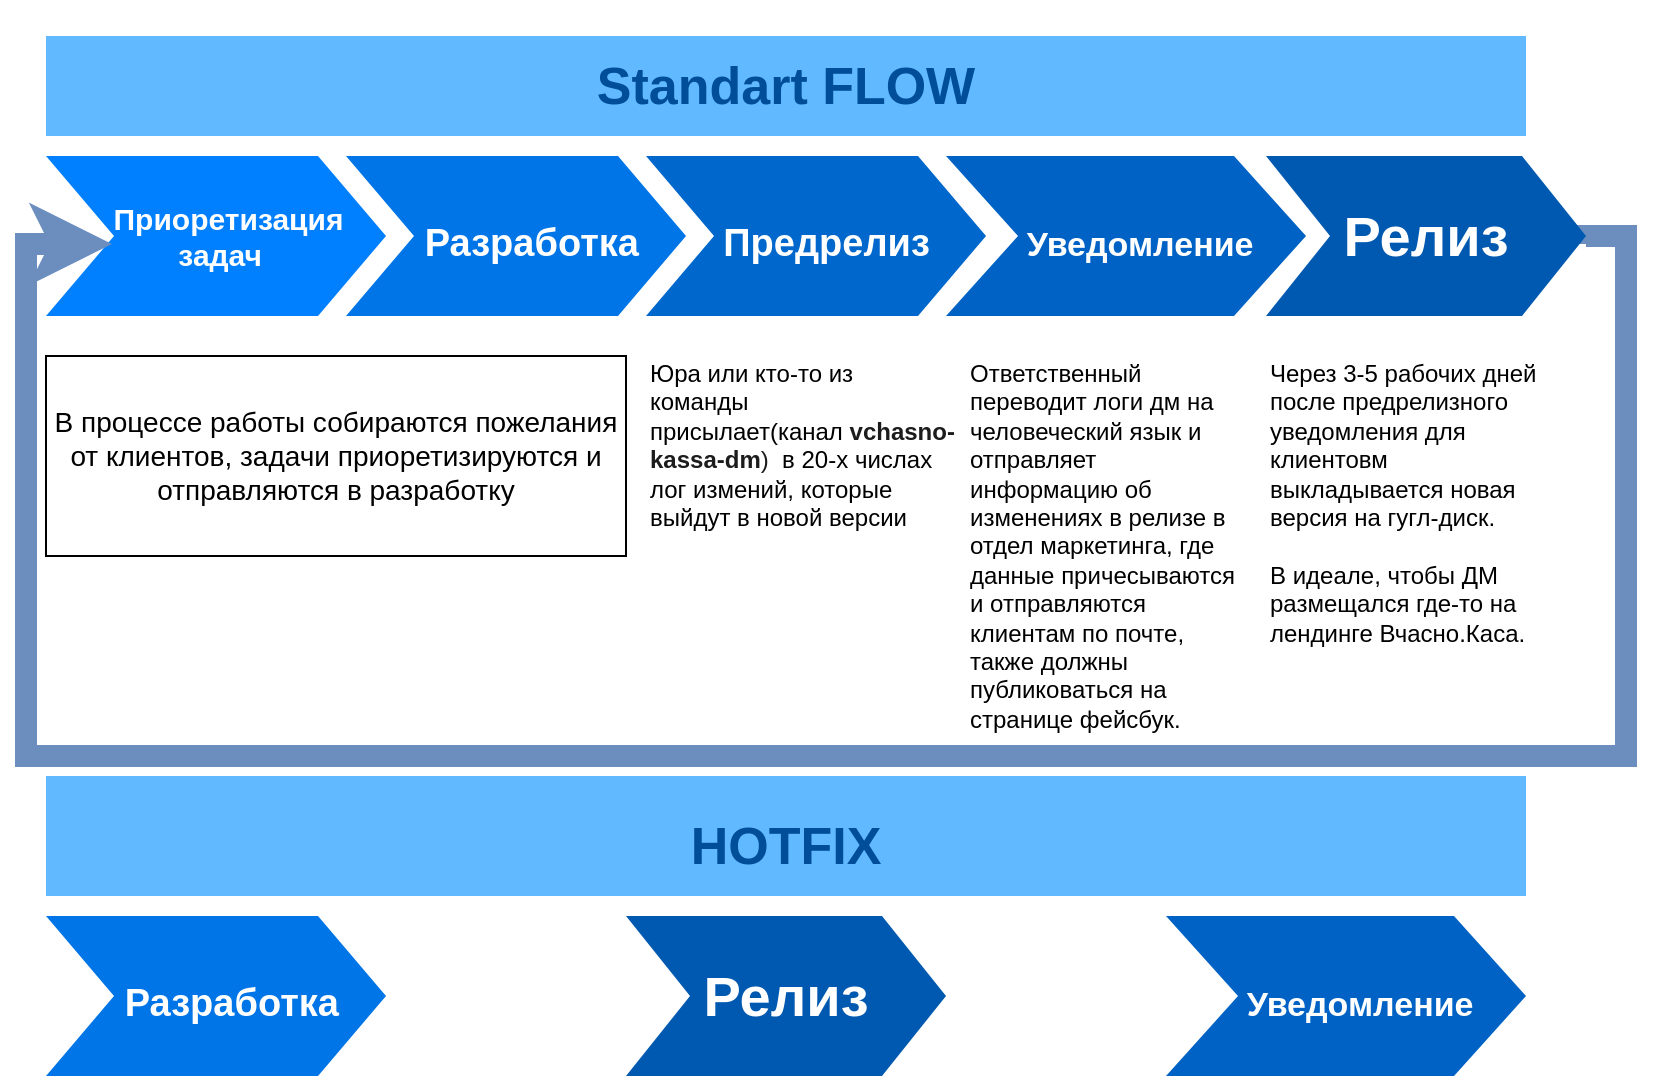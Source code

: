 <mxfile version="14.2.6" type="github">
  <diagram name="Page-1" id="d9b1e647-80fa-b4a2-5024-87a742678bcc">
    <mxGraphModel dx="1422" dy="669" grid="1" gridSize="10" guides="1" tooltips="1" connect="1" arrows="1" fold="1" page="1" pageScale="1" pageWidth="1100" pageHeight="850" background="none" math="0" shadow="0">
      <root>
        <mxCell id="0" />
        <mxCell id="1" parent="0" />
        <mxCell id="57fe6abec08f04cb-1" value="&lt;div style=&quot;font-size: 14px&quot;&gt;&lt;span style=&quot;font-size: 15px&quot;&gt;&lt;b&gt;&amp;nbsp; &amp;nbsp;Приоретизация&lt;br&gt;&amp;nbsp;задач&lt;/b&gt;&lt;/span&gt;&lt;/div&gt;" style="shape=step;whiteSpace=wrap;html=1;fontSize=14;fillColor=#0080FF;fontColor=#FFFFFF;strokeColor=none;align=center;verticalAlign=middle;" parent="1" vertex="1">
          <mxGeometry x="90" y="180" width="170" height="80" as="geometry" />
        </mxCell>
        <mxCell id="57fe6abec08f04cb-2" value="&lt;font style=&quot;font-size: 19px&quot;&gt;&lt;b&gt;&amp;nbsp; &amp;nbsp;Разработка&lt;/b&gt;&lt;/font&gt;" style="shape=step;whiteSpace=wrap;html=1;fontSize=28;fillColor=#0075E8;fontColor=#FFFFFF;strokeColor=none;" parent="1" vertex="1">
          <mxGeometry x="240" y="180" width="170" height="80" as="geometry" />
        </mxCell>
        <mxCell id="57fe6abec08f04cb-3" value="&lt;font style=&quot;font-size: 19px&quot;&gt;&lt;b&gt;&amp;nbsp; Предрелиз&lt;/b&gt;&lt;/font&gt;" style="shape=step;whiteSpace=wrap;html=1;fontSize=28;fillColor=#0067CC;fontColor=#FFFFFF;strokeColor=none;" parent="1" vertex="1">
          <mxGeometry x="390" y="180" width="170" height="80" as="geometry" />
        </mxCell>
        <mxCell id="57fe6abec08f04cb-4" value="&lt;b&gt;&lt;font style=&quot;font-size: 17px&quot;&gt;&amp;nbsp; &amp;nbsp;Уведомление&lt;/font&gt;&lt;/b&gt;" style="shape=step;whiteSpace=wrap;html=1;fontSize=28;fillColor=#0062C4;fontColor=#FFFFFF;strokeColor=none;spacing=0;" parent="1" vertex="1">
          <mxGeometry x="540" y="180" width="180" height="80" as="geometry" />
        </mxCell>
        <mxCell id="HPh8YrP9LHuDdXldecg3-10" style="edgeStyle=orthogonalEdgeStyle;orthogonalLoop=1;jettySize=auto;html=1;fontSize=17;entryX=0.194;entryY=0.55;entryDx=0;entryDy=0;entryPerimeter=0;fontStyle=1;strokeWidth=11;fillColor=#dae8fc;strokeColor=#6c8ebf;rounded=0;" edge="1" parent="1" target="57fe6abec08f04cb-1">
          <mxGeometry relative="1" as="geometry">
            <mxPoint x="80" y="220" as="targetPoint" />
            <mxPoint x="860" y="224" as="sourcePoint" />
            <Array as="points">
              <mxPoint x="880" y="220" />
              <mxPoint x="880" y="480" />
              <mxPoint x="80" y="480" />
              <mxPoint x="80" y="224" />
            </Array>
          </mxGeometry>
        </mxCell>
        <mxCell id="57fe6abec08f04cb-5" value="&lt;b&gt;Релиз&lt;/b&gt;" style="shape=step;whiteSpace=wrap;html=1;fontSize=28;fillColor=#0059B0;fontColor=#FFFFFF;strokeColor=none;" parent="1" vertex="1">
          <mxGeometry x="700" y="180" width="160" height="80" as="geometry" />
        </mxCell>
        <mxCell id="57fe6abec08f04cb-7" value="&lt;span style=&quot;font-size: 26px&quot;&gt;Standart FLOW&lt;br&gt;&lt;/span&gt;" style="text;html=1;strokeColor=none;fillColor=#61BAFF;align=center;verticalAlign=bottom;whiteSpace=wrap;fontSize=54;fontStyle=1;fontColor=#004D99;" parent="1" vertex="1">
          <mxGeometry x="90" y="120" width="740" height="50" as="geometry" />
        </mxCell>
        <mxCell id="57fe6abec08f04cb-10" value="&lt;span style=&quot;font-family: &amp;#34;helvetica&amp;#34;&quot;&gt;Юра или кто-то из команды присылает(канал&amp;nbsp;&lt;/span&gt;&lt;span style=&quot;background-color: rgb(255 , 255 , 255) ; color: rgb(29 , 28 , 29) ; font-weight: 900&quot;&gt;vchasno-kassa-dm&lt;/span&gt;&lt;span style=&quot;background-color: rgb(255 , 255 , 255) ; color: rgb(29 , 28 , 29)&quot;&gt;)&lt;/span&gt;&lt;span style=&quot;background-color: rgb(255 , 255 , 255) ; color: rgb(29 , 28 , 29) ; font-weight: 900&quot;&gt;&amp;nbsp;&lt;/span&gt;&lt;span style=&quot;font-family: &amp;#34;helvetica&amp;#34;&quot;&gt;&amp;nbsp;в 20-х числах лог измений, которые выйдут в новой версии&lt;/span&gt;" style="text;spacingTop=-5;fillColor=#ffffff;whiteSpace=wrap;html=1;align=left;fontSize=12;fontFamily=Helvetica;fillColor=none;strokeColor=none;" parent="1" vertex="1">
          <mxGeometry x="390" y="280" width="140" height="100" as="geometry" />
        </mxCell>
        <mxCell id="57fe6abec08f04cb-11" value="Ответственный переводит логи дм на человеческий язык и отправляет информацию об изменениях в релизе в отдел маркетинга, где данные причесываются и отправляются клиентам по почте, также должны публиковаться на странице фейсбук." style="text;spacingTop=-5;fillColor=#ffffff;whiteSpace=wrap;html=1;align=left;fontSize=12;fontFamily=Helvetica;fillColor=none;strokeColor=none;" parent="1" vertex="1">
          <mxGeometry x="550" y="280" width="140" height="190" as="geometry" />
        </mxCell>
        <mxCell id="57fe6abec08f04cb-12" value="Через 3-5 рабочих дней после предрелизного уведомления для клиентовм выкладывается новая версия на гугл-диск.&lt;br&gt;&lt;br&gt;В идеале, чтобы ДМ размещался где-то на лендинге Вчасно.Каса." style="text;spacingTop=-5;fillColor=#ffffff;whiteSpace=wrap;html=1;align=left;fontSize=12;fontFamily=Helvetica;fillColor=none;strokeColor=none;" parent="1" vertex="1">
          <mxGeometry x="700" y="280" width="140" height="150" as="geometry" />
        </mxCell>
        <mxCell id="HPh8YrP9LHuDdXldecg3-5" value="В процессе работы собираются пожелания от клиентов, задачи приоретизируются и отправляются в разработку" style="rounded=0;whiteSpace=wrap;html=1;fontSize=14;" vertex="1" parent="1">
          <mxGeometry x="90" y="280" width="290" height="100" as="geometry" />
        </mxCell>
        <mxCell id="HPh8YrP9LHuDdXldecg3-12" value="&lt;span style=&quot;font-size: 26px&quot;&gt;HOTFIX&lt;br&gt;&lt;/span&gt;" style="text;html=1;strokeColor=none;fillColor=#61BAFF;align=center;verticalAlign=bottom;whiteSpace=wrap;fontSize=54;fontStyle=1;fontColor=#004D99;" vertex="1" parent="1">
          <mxGeometry x="90" y="490" width="740" height="60" as="geometry" />
        </mxCell>
        <mxCell id="HPh8YrP9LHuDdXldecg3-13" value="&lt;font style=&quot;font-size: 19px&quot;&gt;&lt;b&gt;&amp;nbsp; &amp;nbsp;Разработка&lt;/b&gt;&lt;/font&gt;" style="shape=step;whiteSpace=wrap;html=1;fontSize=28;fillColor=#0075E8;fontColor=#FFFFFF;strokeColor=none;" vertex="1" parent="1">
          <mxGeometry x="90" y="560" width="170" height="80" as="geometry" />
        </mxCell>
        <mxCell id="HPh8YrP9LHuDdXldecg3-14" value="&lt;b&gt;&lt;font style=&quot;font-size: 17px&quot;&gt;&amp;nbsp; &amp;nbsp;Уведомление&lt;/font&gt;&lt;/b&gt;" style="shape=step;whiteSpace=wrap;html=1;fontSize=28;fillColor=#0062C4;fontColor=#FFFFFF;strokeColor=none;spacing=0;" vertex="1" parent="1">
          <mxGeometry x="650" y="560" width="180" height="80" as="geometry" />
        </mxCell>
        <mxCell id="HPh8YrP9LHuDdXldecg3-15" value="&lt;b&gt;Релиз&lt;/b&gt;" style="shape=step;whiteSpace=wrap;html=1;fontSize=28;fillColor=#0059B0;fontColor=#FFFFFF;strokeColor=none;" vertex="1" parent="1">
          <mxGeometry x="380" y="560" width="160" height="80" as="geometry" />
        </mxCell>
      </root>
    </mxGraphModel>
  </diagram>
</mxfile>
